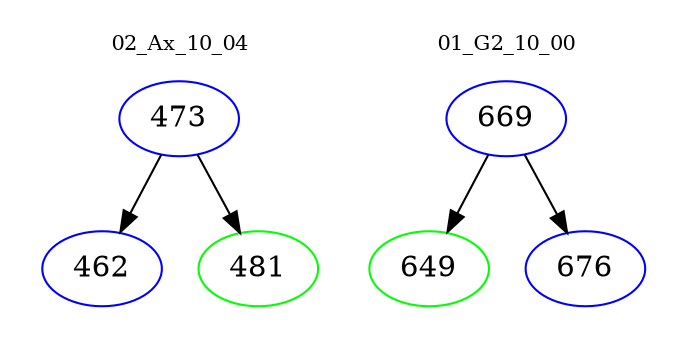 digraph{
subgraph cluster_0 {
color = white
label = "02_Ax_10_04";
fontsize=10;
T0_473 [label="473", color="blue"]
T0_473 -> T0_462 [color="black"]
T0_462 [label="462", color="blue"]
T0_473 -> T0_481 [color="black"]
T0_481 [label="481", color="green"]
}
subgraph cluster_1 {
color = white
label = "01_G2_10_00";
fontsize=10;
T1_669 [label="669", color="blue"]
T1_669 -> T1_649 [color="black"]
T1_649 [label="649", color="green"]
T1_669 -> T1_676 [color="black"]
T1_676 [label="676", color="blue"]
}
}
